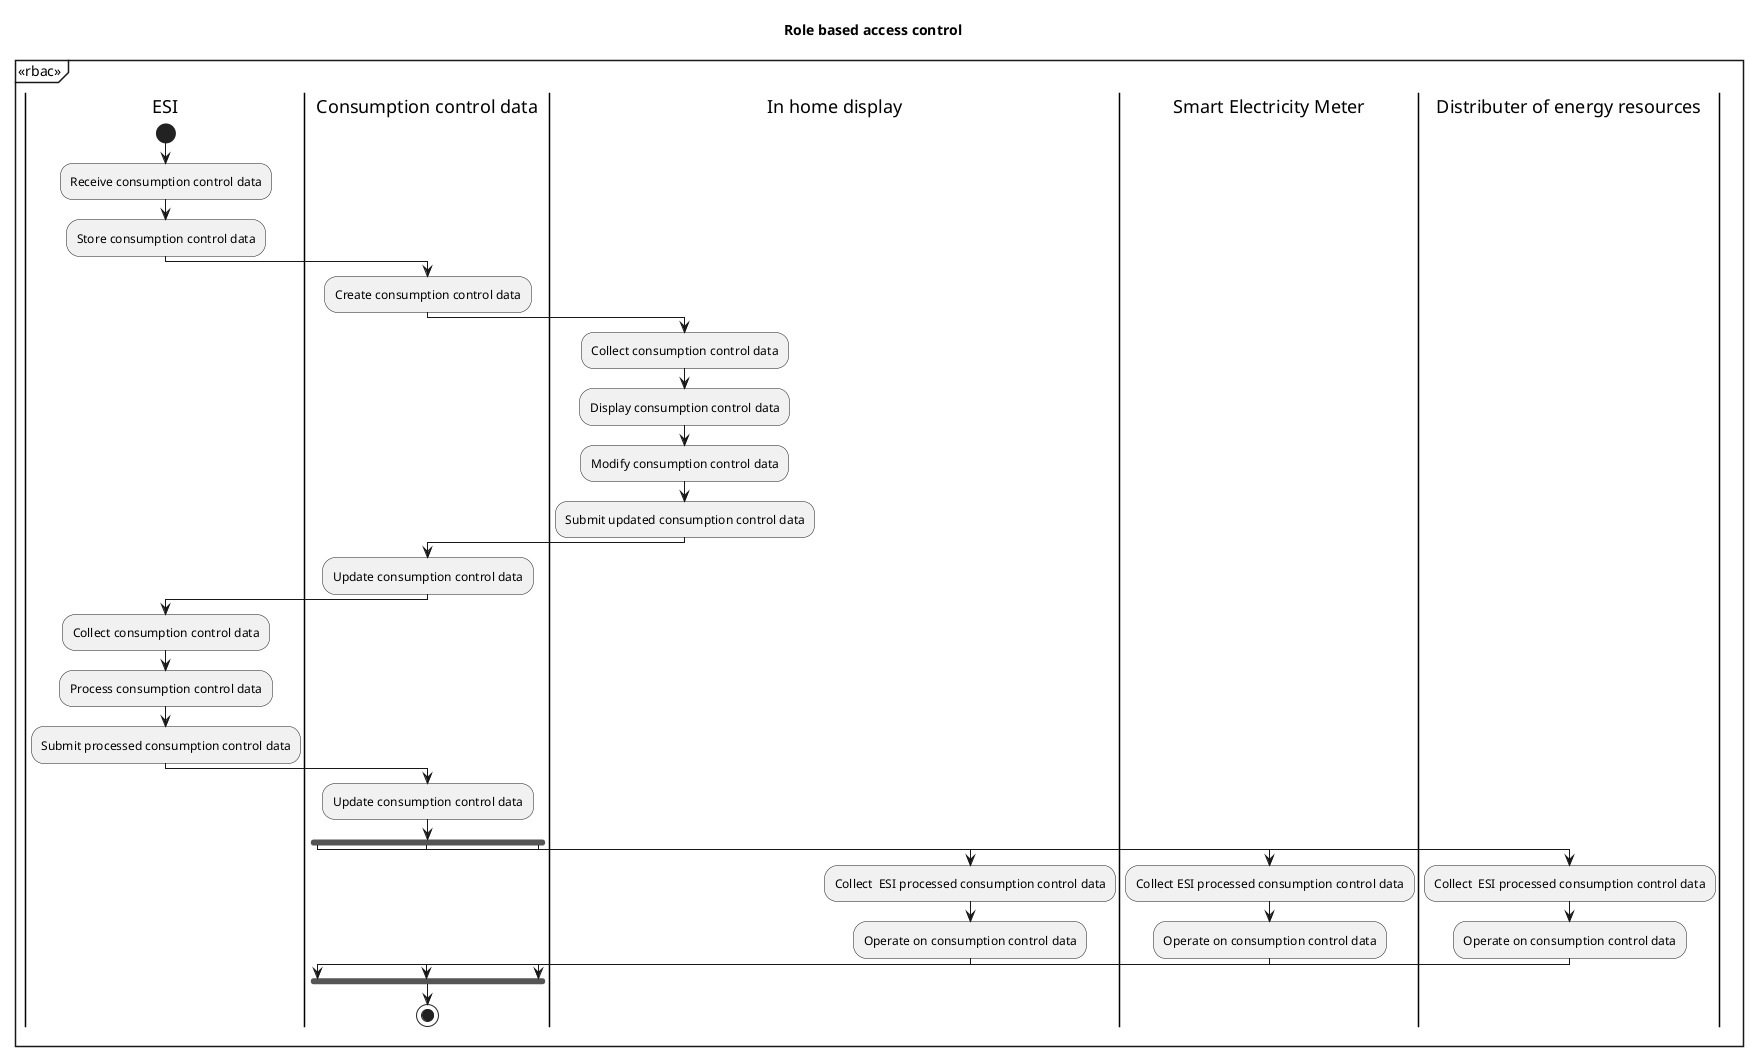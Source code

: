 @startuml
mainframe <<rbac>>

'Style parameters.
skinparam monochrome true
skinparam shadowing false

title Role based access control
skinparam Activity {
    FontColor<<misuse>> white
    BackgroundColor<<misuse>> black
}

skinparam Note {
    FontColor black
    BackgroundColor white
}

' title TRR-AUTHOR-1

' |Consumption control data|
' fork
'     |In home display|
'     :Submit consumption control data;
' fork again
'     |Distributer of energy resources|
'     :Submit consumption control data;
' |Consumption control data|
' end fork
|ESI|
start
    :Receive consumption control data;
    :Store consumption control data;
|Consumption control data|
    :Create consumption control data;
|In home display|
    :Collect consumption control data;
    :Display consumption control data;
    :Modify consumption control data;
    :Submit updated consumption control data;
|Consumption control data|
    :Update consumption control data;
|ESI|
    :Collect consumption control data;
    :Process consumption control data;
    :Submit processed consumption control data;
|Consumption control data|
    :Update consumption control data;
fork 
    |Smart Electricity Meter|
    :Collect ESI processed consumption control data;
    :Operate on consumption control data;
fork again

|Distributer of energy resources|
    :Collect  ESI processed consumption control data;
    :Operate on consumption control data;
fork again
|In home display|
    :Collect  ESI processed consumption control data;
    :Operate on consumption control data;
|Consumption control data|
end fork
stop

@enduml
